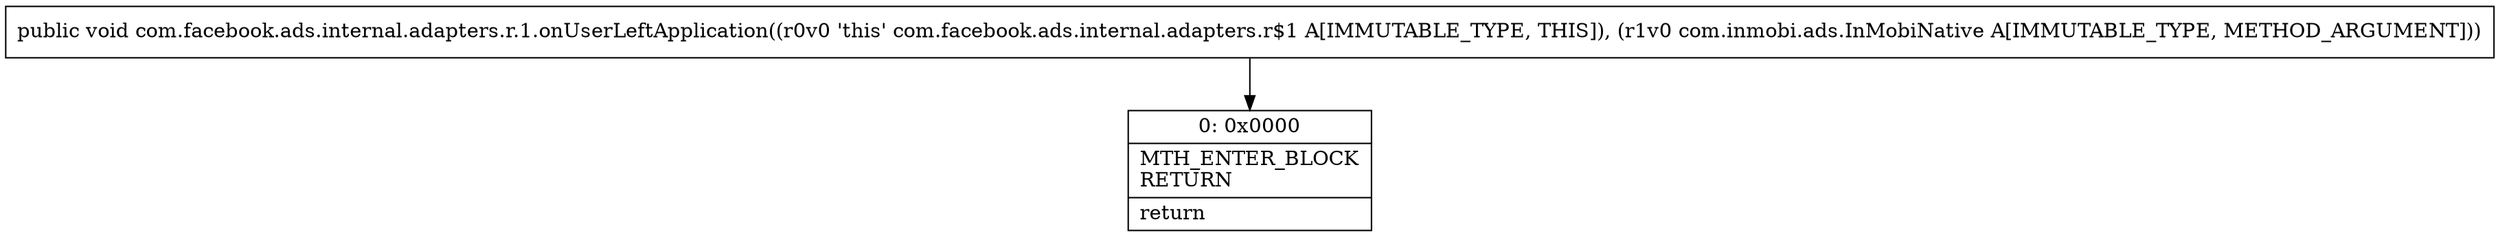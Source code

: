 digraph "CFG forcom.facebook.ads.internal.adapters.r.1.onUserLeftApplication(Lcom\/inmobi\/ads\/InMobiNative;)V" {
Node_0 [shape=record,label="{0\:\ 0x0000|MTH_ENTER_BLOCK\lRETURN\l|return\l}"];
MethodNode[shape=record,label="{public void com.facebook.ads.internal.adapters.r.1.onUserLeftApplication((r0v0 'this' com.facebook.ads.internal.adapters.r$1 A[IMMUTABLE_TYPE, THIS]), (r1v0 com.inmobi.ads.InMobiNative A[IMMUTABLE_TYPE, METHOD_ARGUMENT])) }"];
MethodNode -> Node_0;
}

